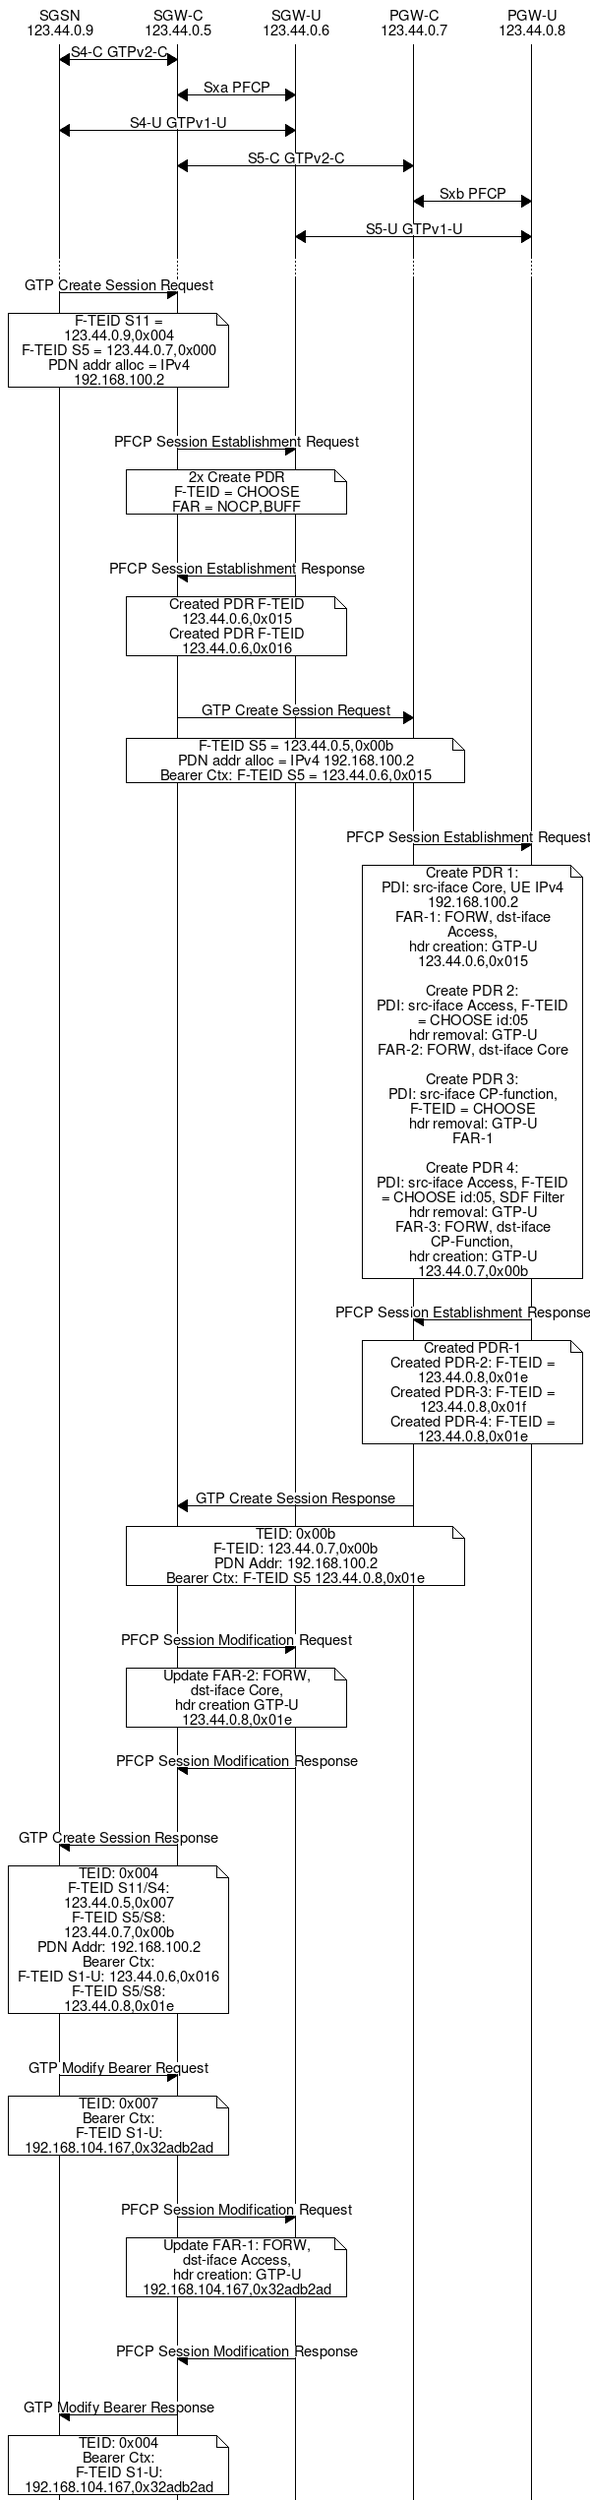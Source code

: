 msc {
  hscale="1";
  sgsn[label="SGSN\n123.44.0.9"],sgwc[label="SGW-C\n123.44.0.5"],sgwu[label="SGW-U\n123.44.0.6"],pgwc[label="PGW-C\n123.44.0.7"],pgwu[label="PGW-U\n123.44.0.8"];

  sgsn <=> sgwc [label="S4-C GTPv2-C"];
  sgwc <=> sgwu [label="Sxa PFCP"];
  sgsn <=> sgwu [label="S4-U GTPv1-U"];
  sgwc <=> pgwc [label="S5-C GTPv2-C"];
  pgwc <=> pgwu [label="Sxb PFCP"];
  sgwu <=> pgwu [label="S5-U GTPv1-U"];

  ...;

  sgsn => sgwc [label="GTP Create Session Request"];
  sgsn note sgwc [label="F-TEID S11 = 123.44.0.9,0x004\nF-TEID S5 = 123.44.0.7,0x000\nPDN addr alloc = IPv4 192.168.100.2"];

  |||;
  |||;

  sgwc => sgwu [label="PFCP Session Establishment Request"];
  sgwc note sgwu [label="2x Create PDR\nF-TEID = CHOOSE\nFAR = NOCP,BUFF"];

  |||;
  |||;

  sgwc <= sgwu [label="PFCP Session Establishment Response"];
  sgwc note sgwu [label="Created PDR F-TEID 123.44.0.6,0x015\nCreated PDR F-TEID 123.44.0.6,0x016"];

  |||;
  |||;

  sgwc => pgwc [label="GTP Create Session Request"];
  sgwc note pgwc [label="F-TEID S5 = 123.44.0.5,0x00b\nPDN addr alloc = IPv4 192.168.100.2\nBearer Ctx: F-TEID S5 = 123.44.0.6,0x015"];

  |||;
  |||;

  pgwc => pgwu [label="PFCP Session Establishment Request"];
  pgwc note pgwu [label="Create PDR 1:\nPDI: src-iface Core, UE IPv4 192.168.100.2\nFAR-1: FORW, dst-iface Access,\nhdr creation: GTP-U 123.44.0.6,0x015\n\nCreate PDR 2:\nPDI: src-iface Access, F-TEID = CHOOSE id:05\nhdr removal: GTP-U\nFAR-2: FORW, dst-iface Core\n\nCreate PDR 3:\nPDI: src-iface CP-function, F-TEID = CHOOSE\nhdr removal: GTP-U\nFAR-1\n\nCreate PDR 4:\nPDI: src-iface Access, F-TEID = CHOOSE id:05, SDF Filter\nhdr removal: GTP-U\nFAR-3: FORW, dst-iface CP-Function,\nhdr creation: GTP-U 123.44.0.7,0x00b"];

  |||;

  pgwc <= pgwu [label="PFCP Session Establishment Response"];
  pgwc note pgwu [label="Created PDR-1\nCreated PDR-2: F-TEID = 123.44.0.8,0x01e\nCreated PDR-3: F-TEID = 123.44.0.8,0x01f\nCreated PDR-4: F-TEID = 123.44.0.8,0x01e"];

  |||;
  |||;

  sgwc <= pgwc [label="GTP Create Session Response"];
  sgwc note pgwc [label="TEID: 0x00b\nF-TEID: 123.44.0.7,0x00b\nPDN Addr: 192.168.100.2\nBearer Ctx: F-TEID S5 123.44.0.8,0x01e"];

  |||;
  |||;

  sgwc => sgwu [label="PFCP Session Modification Request"];
  sgwc note sgwu [label="Update FAR-2: FORW, dst-iface Core,\nhdr creation GTP-U 123.44.0.8,0x01e"];

  |||;

  sgwc <= sgwu [label="PFCP Session Modification Response"];

  |||;
  |||;

  sgsn <= sgwc [label="GTP Create Session Response"];
  sgsn note sgwc [label="TEID: 0x004\nF-TEID S11/S4: 123.44.0.5,0x007\nF-TEID S5/S8: 123.44.0.7,0x00b\nPDN Addr: 192.168.100.2\nBearer Ctx:\nF-TEID S1-U: 123.44.0.6,0x016\nF-TEID S5/S8: 123.44.0.8,0x01e"];

  |||;
  |||;

  sgsn => sgwc [label="GTP Modify Bearer Request"];
  sgsn note sgwc [label="TEID: 0x007\nBearer Ctx:\nF-TEID S1-U: 192.168.104.167,0x32adb2ad"];

  |||;
  |||;

  sgwc => sgwu [label="PFCP Session Modification Request"];
  sgwc note sgwu [label="Update FAR-1: FORW, dst-iface Access,\nhdr creation: GTP-U 192.168.104.167,0x32adb2ad"];

  |||;
  |||;


  sgwc <= sgwu [label="PFCP Session Modification Response"];

  |||;

  sgsn <= sgwc [label="GTP Modify Bearer Response"];
  sgsn note sgwc [label="TEID: 0x004\nBearer Ctx:\nF-TEID S1-U: 192.168.104.167,0x32adb2ad"];

}
